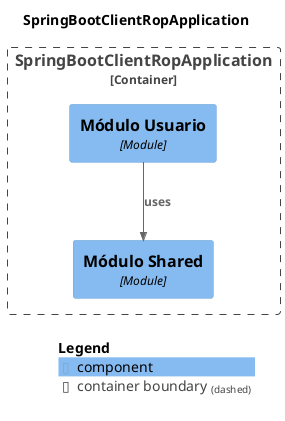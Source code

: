 @startuml
set separator none
title SpringBootClientRopApplication

top to bottom direction

!include <C4/C4>
!include <C4/C4_Context>
!include <C4/C4_Component>

Container_Boundary("SpringBootClientRopApplication.SpringBootClientRopApplication_boundary", "SpringBootClientRopApplication", $tags="") {
  Component(SpringBootClientRopApplication.SpringBootClientRopApplication.MóduloUsuario, "Módulo Usuario", $techn="Module", $descr="", $tags="", $link="")
  Component(SpringBootClientRopApplication.SpringBootClientRopApplication.MóduloShared, "Módulo Shared", $techn="Module", $descr="", $tags="", $link="")
}

Rel(SpringBootClientRopApplication.SpringBootClientRopApplication.MóduloUsuario, SpringBootClientRopApplication.SpringBootClientRopApplication.MóduloShared, "uses", $techn="", $tags="", $link="")

SHOW_LEGEND(true)
@enduml